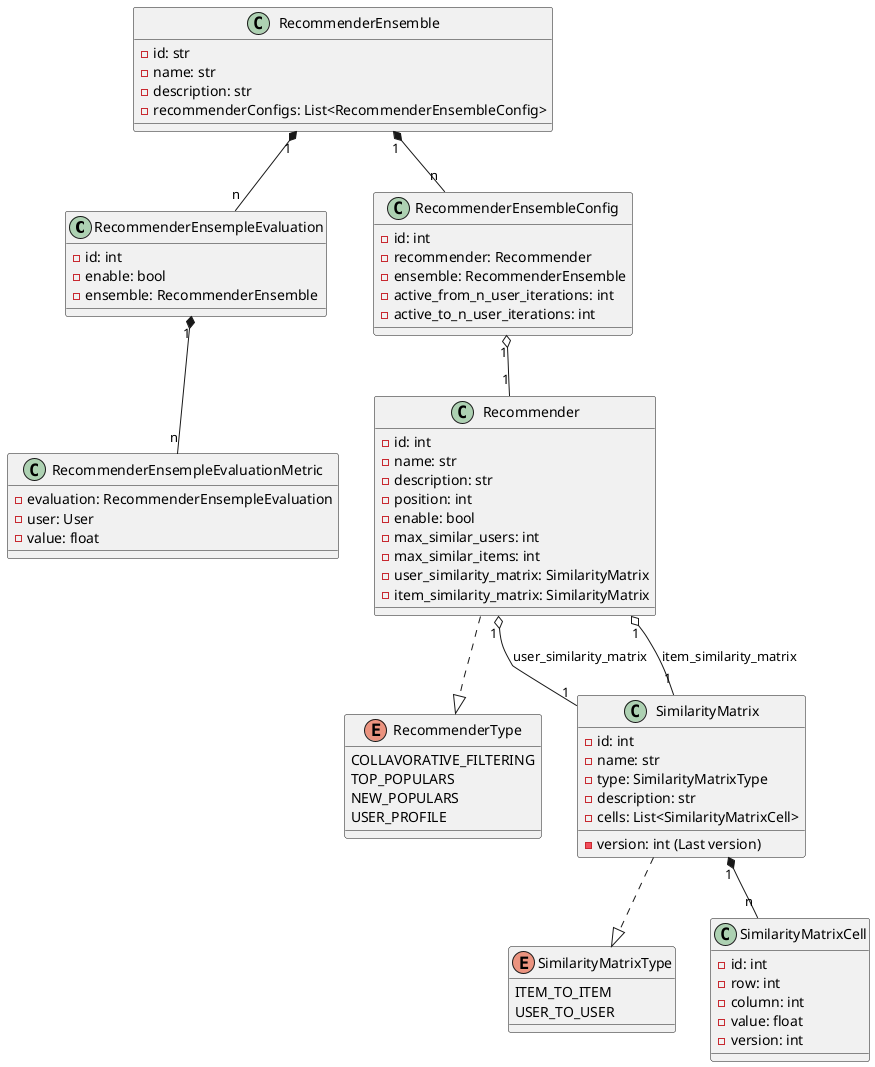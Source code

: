 @startuml Persistece Model
class RecommenderEnsempleEvaluation {
    - id: int
    - enable: bool
    - ensemble: RecommenderEnsemble
}

class RecommenderEnsempleEvaluationMetric {
    - evaluation: RecommenderEnsempleEvaluation
    - user: User
    - value: float
}


RecommenderEnsemble "1" *-- "n" RecommenderEnsempleEvaluation

RecommenderEnsempleEvaluation "1" *-- "n" RecommenderEnsempleEvaluationMetric

class Recommender {
    - id: int
    - name: str
    - description: str
    - position: int
    - enable: bool
    - max_similar_users: int
    - max_similar_items: int
    - user_similarity_matrix: SimilarityMatrix
    - item_similarity_matrix: SimilarityMatrix
}

enum RecommenderType {
    COLLAVORATIVE_FILTERING
    TOP_POPULARS
    NEW_POPULARS
    USER_PROFILE
}

Recommender ..|> RecommenderType

class SimilarityMatrix {
    - id: int
    - name: str
    - type: SimilarityMatrixType
    - description: str
    - version: int (Last version)
    - cells: List<SimilarityMatrixCell>
}


SimilarityMatrix ..|> SimilarityMatrixType

enum SimilarityMatrixType {
    ITEM_TO_ITEM
    USER_TO_USER
}

class SimilarityMatrixCell {
    - id: int
    - row: int
    - column: int
    - value: float
    - version: int
}

class RecommenderEnsemble {
    - id: str
    - name: str
    - description: str
    - recommenderConfigs: List<RecommenderEnsembleConfig>
}

class RecommenderEnsembleConfig {
    - id: int
    - recommender: Recommender
    - ensemble: RecommenderEnsemble
    - active_from_n_user_iterations: int
    - active_to_n_user_iterations: int
}

RecommenderEnsemble "1" *-- "n" RecommenderEnsembleConfig
RecommenderEnsembleConfig "1" o-- "1" Recommender


SimilarityMatrix "1" *-- "n" SimilarityMatrixCell

Recommender "1" o-- "1" SimilarityMatrix: user_similarity_matrix
Recommender "1" o-- "1" SimilarityMatrix: item_similarity_matrix
@enduml
